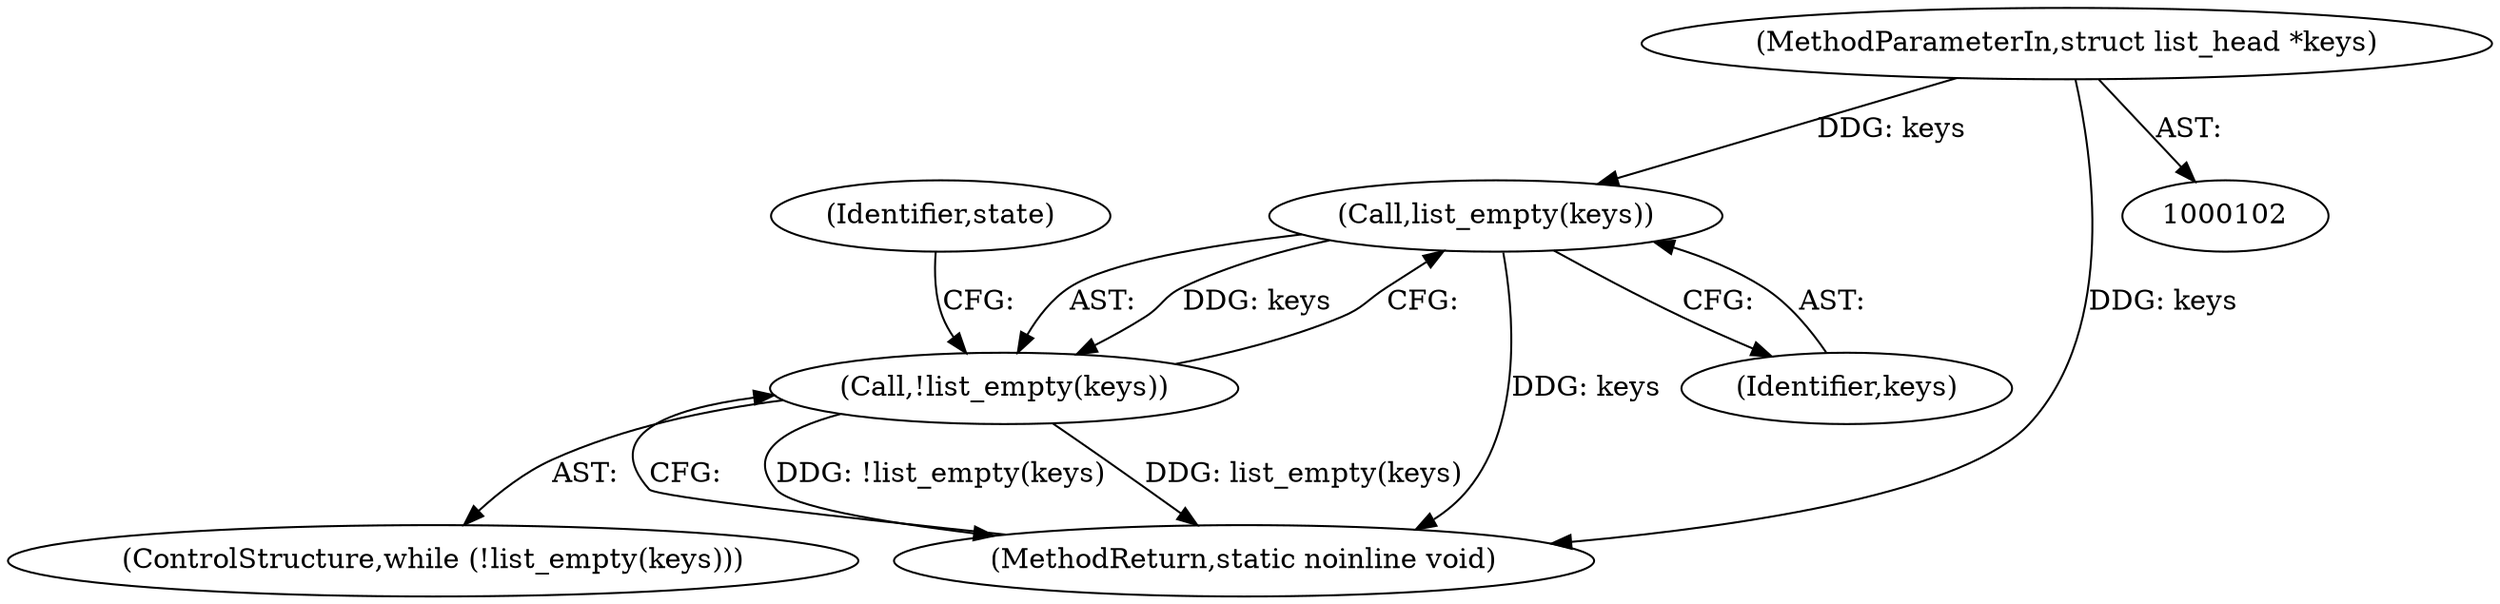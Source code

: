 digraph "0_linux_363b02dab09b3226f3bd1420dad9c72b79a42a76_3@pointer" {
"1000103" [label="(MethodParameterIn,struct list_head *keys)"];
"1000107" [label="(Call,list_empty(keys))"];
"1000106" [label="(Call,!list_empty(keys))"];
"1000106" [label="(Call,!list_empty(keys))"];
"1000105" [label="(ControlStructure,while (!list_empty(keys)))"];
"1000112" [label="(Identifier,state)"];
"1000213" [label="(MethodReturn,static noinline void)"];
"1000107" [label="(Call,list_empty(keys))"];
"1000108" [label="(Identifier,keys)"];
"1000103" [label="(MethodParameterIn,struct list_head *keys)"];
"1000103" -> "1000102"  [label="AST: "];
"1000103" -> "1000213"  [label="DDG: keys"];
"1000103" -> "1000107"  [label="DDG: keys"];
"1000107" -> "1000106"  [label="AST: "];
"1000107" -> "1000108"  [label="CFG: "];
"1000108" -> "1000107"  [label="AST: "];
"1000106" -> "1000107"  [label="CFG: "];
"1000107" -> "1000213"  [label="DDG: keys"];
"1000107" -> "1000106"  [label="DDG: keys"];
"1000106" -> "1000105"  [label="AST: "];
"1000112" -> "1000106"  [label="CFG: "];
"1000213" -> "1000106"  [label="CFG: "];
"1000106" -> "1000213"  [label="DDG: !list_empty(keys)"];
"1000106" -> "1000213"  [label="DDG: list_empty(keys)"];
}
